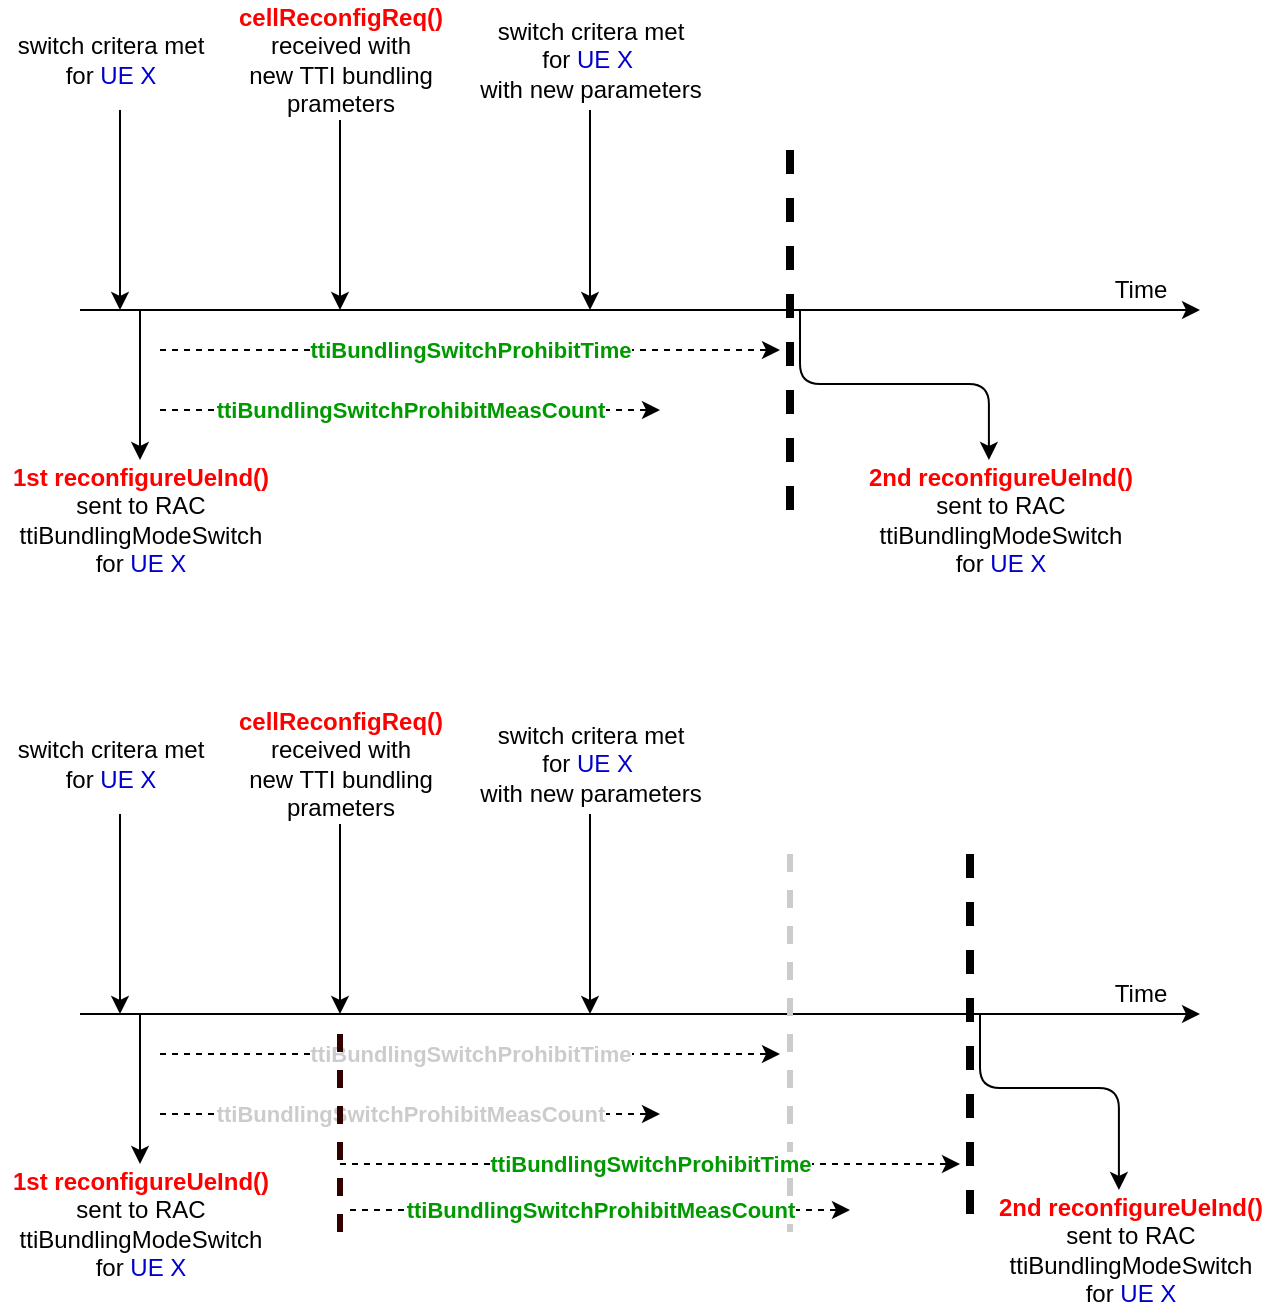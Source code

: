 <mxfile version="13.1.2" type="github">
  <diagram id="QcdAoi0KGko8-FuSthRJ" name="第 1 页">
    <mxGraphModel dx="1422" dy="842" grid="1" gridSize="10" guides="1" tooltips="1" connect="1" arrows="1" fold="1" page="1" pageScale="1" pageWidth="827" pageHeight="1169" math="0" shadow="0">
      <root>
        <mxCell id="0" />
        <mxCell id="1" parent="0" />
        <mxCell id="O6M5dlXgHGTtqDc8b6_2-1" value="" style="endArrow=classic;html=1;" parent="1" edge="1">
          <mxGeometry width="50" height="50" relative="1" as="geometry">
            <mxPoint x="110" y="400" as="sourcePoint" />
            <mxPoint x="670" y="400" as="targetPoint" />
          </mxGeometry>
        </mxCell>
        <mxCell id="O6M5dlXgHGTtqDc8b6_2-2" value="" style="edgeStyle=elbowEdgeStyle;elbow=vertical;endArrow=classic;html=1;" parent="1" target="O6M5dlXgHGTtqDc8b6_2-3" edge="1">
          <mxGeometry width="50" height="50" relative="1" as="geometry">
            <mxPoint x="140" y="400" as="sourcePoint" />
            <mxPoint x="130" y="430" as="targetPoint" />
          </mxGeometry>
        </mxCell>
        <mxCell id="O6M5dlXgHGTtqDc8b6_2-3" value="&lt;b&gt;&lt;font color=&quot;#FF0000&quot;&gt;1st reconfigureUeInd()&lt;/font&gt;&lt;/b&gt; &lt;br&gt;&lt;div&gt;sent to RAC &lt;br&gt;&lt;/div&gt;&lt;div&gt;ttiBundlingModeSwitch &lt;br&gt;&lt;/div&gt;&lt;div&gt;for &lt;font color=&quot;#0000CC&quot;&gt;UE X&lt;/font&gt;&lt;br&gt;&lt;/div&gt;" style="text;html=1;resizable=0;autosize=1;align=center;verticalAlign=middle;points=[];fillColor=none;strokeColor=none;rounded=0;rotation=0;" parent="1" vertex="1">
          <mxGeometry x="70" y="475" width="140" height="60" as="geometry" />
        </mxCell>
        <mxCell id="O6M5dlXgHGTtqDc8b6_2-5" value="" style="edgeStyle=elbowEdgeStyle;elbow=vertical;endArrow=classic;html=1;" parent="1" source="O6M5dlXgHGTtqDc8b6_2-10" edge="1">
          <mxGeometry width="50" height="50" relative="1" as="geometry">
            <mxPoint x="240" y="310" as="sourcePoint" />
            <mxPoint x="240" y="400" as="targetPoint" />
          </mxGeometry>
        </mxCell>
        <mxCell id="O6M5dlXgHGTtqDc8b6_2-7" value="&lt;font color=&quot;#009900&quot;&gt;&lt;b&gt;ttiBundlingSwitchProhibitTime&lt;/b&gt;&lt;/font&gt;" style="endArrow=classic;html=1;dashed=1;" parent="1" edge="1">
          <mxGeometry width="50" height="50" relative="1" as="geometry">
            <mxPoint x="150" y="420" as="sourcePoint" />
            <mxPoint x="460" y="420" as="targetPoint" />
          </mxGeometry>
        </mxCell>
        <mxCell id="O6M5dlXgHGTtqDc8b6_2-8" value="&lt;font color=&quot;#009900&quot;&gt;&lt;b&gt;ttiBundlingSwitchProhibitMeasCount&lt;/b&gt;&lt;/font&gt;" style="endArrow=classic;html=1;dashed=1;" parent="1" edge="1">
          <mxGeometry width="50" height="50" relative="1" as="geometry">
            <mxPoint x="150" y="450" as="sourcePoint" />
            <mxPoint x="400" y="450" as="targetPoint" />
          </mxGeometry>
        </mxCell>
        <mxCell id="O6M5dlXgHGTtqDc8b6_2-10" value="&lt;div&gt;&lt;b&gt;&lt;font color=&quot;#FF0000&quot;&gt;cellReconfigReq()&lt;/font&gt;&lt;/b&gt; &lt;br&gt;&lt;/div&gt;&lt;div&gt;received with &lt;br&gt;&lt;/div&gt;&lt;div&gt;new TTI bundling &lt;br&gt;&lt;/div&gt;&lt;div&gt;prameters &lt;br&gt;&lt;/div&gt;" style="text;html=1;resizable=0;autosize=1;align=center;verticalAlign=middle;points=[];fillColor=none;strokeColor=none;rounded=0;" parent="1" vertex="1">
          <mxGeometry x="180" y="245" width="120" height="60" as="geometry" />
        </mxCell>
        <mxCell id="O6M5dlXgHGTtqDc8b6_2-11" value="&lt;div&gt;switch critera met &lt;br&gt;&lt;/div&gt;&lt;div&gt;for &lt;font color=&quot;#0000CC&quot;&gt;UE X&lt;/font&gt;&amp;nbsp; &lt;br&gt;&lt;/div&gt;&lt;div&gt;with new parameters&lt;br&gt;&lt;/div&gt;" style="text;html=1;resizable=0;autosize=1;align=center;verticalAlign=middle;points=[];fillColor=none;strokeColor=none;rounded=0;" parent="1" vertex="1">
          <mxGeometry x="300" y="250" width="130" height="50" as="geometry" />
        </mxCell>
        <mxCell id="O6M5dlXgHGTtqDc8b6_2-12" value="" style="edgeStyle=elbowEdgeStyle;elbow=vertical;endArrow=classic;html=1;" parent="1" source="O6M5dlXgHGTtqDc8b6_2-11" edge="1">
          <mxGeometry width="50" height="50" relative="1" as="geometry">
            <mxPoint x="360" y="320" as="sourcePoint" />
            <mxPoint x="365" y="400" as="targetPoint" />
            <Array as="points">
              <mxPoint x="365" y="330" />
              <mxPoint x="380" y="360" />
              <mxPoint x="390" y="330" />
              <mxPoint x="380" y="350" />
              <mxPoint x="334" y="360" />
              <mxPoint x="520" y="350" />
              <mxPoint x="360" y="330" />
            </Array>
          </mxGeometry>
        </mxCell>
        <mxCell id="O6M5dlXgHGTtqDc8b6_2-13" value="" style="line;strokeWidth=4;direction=south;html=1;perimeter=backbonePerimeter;points=[];outlineConnect=0;dashed=1;" parent="1" vertex="1">
          <mxGeometry x="460" y="320" width="10" height="190" as="geometry" />
        </mxCell>
        <mxCell id="O6M5dlXgHGTtqDc8b6_2-15" value="" style="edgeStyle=elbowEdgeStyle;elbow=vertical;endArrow=classic;html=1;entryX=0.463;entryY=0;entryDx=0;entryDy=0;entryPerimeter=0;" parent="1" target="O6M5dlXgHGTtqDc8b6_2-16" edge="1">
          <mxGeometry width="50" height="50" relative="1" as="geometry">
            <mxPoint x="470" y="400" as="sourcePoint" />
            <mxPoint x="520" y="473" as="targetPoint" />
            <Array as="points">
              <mxPoint x="510" y="437" />
            </Array>
          </mxGeometry>
        </mxCell>
        <mxCell id="O6M5dlXgHGTtqDc8b6_2-16" value="&lt;div&gt;&lt;b&gt;&lt;font color=&quot;#FF0000&quot;&gt;2nd reconfigureUeInd()&lt;/font&gt;&lt;/b&gt; &lt;br&gt;&lt;/div&gt;&lt;div&gt;sent to RAC&lt;br&gt;&lt;/div&gt;&lt;div&gt;ttiBundlingModeSwitch&lt;br&gt;&lt;/div&gt;&lt;div&gt;for &lt;font color=&quot;#0000CC&quot;&gt;UE X&lt;/font&gt;&lt;br&gt;&lt;/div&gt;" style="text;html=1;resizable=0;autosize=1;align=center;verticalAlign=middle;points=[];fillColor=none;strokeColor=none;rounded=0;rotation=0;" parent="1" vertex="1">
          <mxGeometry x="495" y="475" width="150" height="60" as="geometry" />
        </mxCell>
        <mxCell id="O6M5dlXgHGTtqDc8b6_2-17" value="Time" style="text;html=1;resizable=0;autosize=1;align=center;verticalAlign=middle;points=[];fillColor=none;strokeColor=none;rounded=0;dashed=1;" parent="1" vertex="1">
          <mxGeometry x="620" y="380" width="40" height="20" as="geometry" />
        </mxCell>
        <mxCell id="O6M5dlXgHGTtqDc8b6_2-18" value="" style="edgeStyle=elbowEdgeStyle;elbow=vertical;endArrow=classic;html=1;" parent="1" edge="1">
          <mxGeometry width="50" height="50" relative="1" as="geometry">
            <mxPoint x="130" y="300" as="sourcePoint" />
            <mxPoint x="130" y="400" as="targetPoint" />
          </mxGeometry>
        </mxCell>
        <mxCell id="O6M5dlXgHGTtqDc8b6_2-19" value="&lt;div&gt;switch critera met&lt;/div&gt;&lt;div&gt;for &lt;font color=&quot;#0000CC&quot;&gt;UE X&lt;/font&gt;&lt;br&gt;&lt;/div&gt;" style="text;html=1;resizable=0;autosize=1;align=center;verticalAlign=middle;points=[];fillColor=none;strokeColor=none;rounded=0;" parent="1" vertex="1">
          <mxGeometry x="70" y="260" width="110" height="30" as="geometry" />
        </mxCell>
        <mxCell id="4cB0ZWH5AcActp-1L1Xb-17" value="" style="endArrow=classic;html=1;" parent="1" edge="1">
          <mxGeometry width="50" height="50" relative="1" as="geometry">
            <mxPoint x="110" y="752" as="sourcePoint" />
            <mxPoint x="670" y="752" as="targetPoint" />
          </mxGeometry>
        </mxCell>
        <mxCell id="4cB0ZWH5AcActp-1L1Xb-18" value="" style="edgeStyle=elbowEdgeStyle;elbow=vertical;endArrow=classic;html=1;" parent="1" target="4cB0ZWH5AcActp-1L1Xb-19" edge="1">
          <mxGeometry width="50" height="50" relative="1" as="geometry">
            <mxPoint x="140" y="752" as="sourcePoint" />
            <mxPoint x="130" y="782" as="targetPoint" />
          </mxGeometry>
        </mxCell>
        <mxCell id="4cB0ZWH5AcActp-1L1Xb-19" value="&lt;b&gt;&lt;font color=&quot;#FF0000&quot;&gt;1st reconfigureUeInd()&lt;/font&gt;&lt;/b&gt; &lt;br&gt;&lt;div&gt;sent to RAC &lt;br&gt;&lt;/div&gt;&lt;div&gt;ttiBundlingModeSwitch &lt;br&gt;&lt;/div&gt;&lt;div&gt;for &lt;font color=&quot;#0000CC&quot;&gt;UE X&lt;/font&gt;&lt;br&gt;&lt;/div&gt;" style="text;html=1;resizable=0;autosize=1;align=center;verticalAlign=middle;points=[];fillColor=none;strokeColor=none;rounded=0;rotation=0;" parent="1" vertex="1">
          <mxGeometry x="70" y="827" width="140" height="60" as="geometry" />
        </mxCell>
        <mxCell id="4cB0ZWH5AcActp-1L1Xb-20" value="" style="edgeStyle=elbowEdgeStyle;elbow=vertical;endArrow=classic;html=1;" parent="1" source="4cB0ZWH5AcActp-1L1Xb-23" edge="1">
          <mxGeometry width="50" height="50" relative="1" as="geometry">
            <mxPoint x="240" y="662" as="sourcePoint" />
            <mxPoint x="240" y="752" as="targetPoint" />
          </mxGeometry>
        </mxCell>
        <mxCell id="4cB0ZWH5AcActp-1L1Xb-21" value="&lt;font color=&quot;#CCCCCC&quot;&gt;&lt;b&gt;ttiBundlingSwitchProhibitTime&lt;/b&gt;&lt;/font&gt;" style="endArrow=classic;html=1;dashed=1;" parent="1" edge="1">
          <mxGeometry width="50" height="50" relative="1" as="geometry">
            <mxPoint x="150" y="772" as="sourcePoint" />
            <mxPoint x="460" y="772" as="targetPoint" />
          </mxGeometry>
        </mxCell>
        <mxCell id="4cB0ZWH5AcActp-1L1Xb-22" value="&lt;font color=&quot;#CCCCCC&quot;&gt;&lt;b&gt;ttiBundlingSwitchProhibitMeasCount&lt;/b&gt;&lt;/font&gt;" style="endArrow=classic;html=1;dashed=1;" parent="1" edge="1">
          <mxGeometry width="50" height="50" relative="1" as="geometry">
            <mxPoint x="150" y="802" as="sourcePoint" />
            <mxPoint x="400" y="802" as="targetPoint" />
          </mxGeometry>
        </mxCell>
        <mxCell id="4cB0ZWH5AcActp-1L1Xb-23" value="&lt;div&gt;&lt;b&gt;&lt;font color=&quot;#FF0000&quot;&gt;cellReconfigReq()&lt;/font&gt;&lt;/b&gt; &lt;br&gt;&lt;/div&gt;&lt;div&gt;received with &lt;br&gt;&lt;/div&gt;&lt;div&gt;new TTI bundling &lt;br&gt;&lt;/div&gt;&lt;div&gt;prameters &lt;br&gt;&lt;/div&gt;" style="text;html=1;resizable=0;autosize=1;align=center;verticalAlign=middle;points=[];fillColor=none;strokeColor=none;rounded=0;" parent="1" vertex="1">
          <mxGeometry x="180" y="597" width="120" height="60" as="geometry" />
        </mxCell>
        <mxCell id="4cB0ZWH5AcActp-1L1Xb-24" value="&lt;div&gt;switch critera met &lt;br&gt;&lt;/div&gt;&lt;div&gt;for &lt;font color=&quot;#0000CC&quot;&gt;UE X&lt;/font&gt;&amp;nbsp; &lt;br&gt;&lt;/div&gt;&lt;div&gt;with new parameters&lt;br&gt;&lt;/div&gt;" style="text;html=1;resizable=0;autosize=1;align=center;verticalAlign=middle;points=[];fillColor=none;strokeColor=none;rounded=0;" parent="1" vertex="1">
          <mxGeometry x="300" y="602" width="130" height="50" as="geometry" />
        </mxCell>
        <mxCell id="4cB0ZWH5AcActp-1L1Xb-25" value="" style="edgeStyle=elbowEdgeStyle;elbow=vertical;endArrow=classic;html=1;" parent="1" source="4cB0ZWH5AcActp-1L1Xb-24" edge="1">
          <mxGeometry width="50" height="50" relative="1" as="geometry">
            <mxPoint x="360" y="672" as="sourcePoint" />
            <mxPoint x="365" y="752" as="targetPoint" />
            <Array as="points">
              <mxPoint x="365" y="682" />
              <mxPoint x="380" y="712" />
              <mxPoint x="390" y="682" />
              <mxPoint x="380" y="702" />
              <mxPoint x="334" y="712" />
              <mxPoint x="520" y="702" />
              <mxPoint x="360" y="682" />
            </Array>
          </mxGeometry>
        </mxCell>
        <mxCell id="4cB0ZWH5AcActp-1L1Xb-26" value="" style="line;strokeWidth=3;direction=south;html=1;perimeter=backbonePerimeter;points=[];outlineConnect=0;dashed=1;strokeColor=#CCCCCC;" parent="1" vertex="1">
          <mxGeometry x="460" y="672" width="10" height="190" as="geometry" />
        </mxCell>
        <mxCell id="4cB0ZWH5AcActp-1L1Xb-27" value="" style="edgeStyle=elbowEdgeStyle;elbow=vertical;endArrow=classic;html=1;entryX=0.463;entryY=0;entryDx=0;entryDy=0;entryPerimeter=0;" parent="1" target="4cB0ZWH5AcActp-1L1Xb-28" edge="1">
          <mxGeometry width="50" height="50" relative="1" as="geometry">
            <mxPoint x="560" y="752" as="sourcePoint" />
            <mxPoint x="520" y="825" as="targetPoint" />
            <Array as="points">
              <mxPoint x="510" y="789" />
            </Array>
          </mxGeometry>
        </mxCell>
        <mxCell id="4cB0ZWH5AcActp-1L1Xb-28" value="&lt;div&gt;&lt;b&gt;&lt;font color=&quot;#FF0000&quot;&gt;2nd reconfigureUeInd()&lt;/font&gt;&lt;/b&gt; &lt;br&gt;&lt;/div&gt;&lt;div&gt;sent to RAC&lt;br&gt;&lt;/div&gt;&lt;div&gt;ttiBundlingModeSwitch&lt;br&gt;&lt;/div&gt;&lt;div&gt;for &lt;font color=&quot;#0000CC&quot;&gt;UE X&lt;/font&gt;&lt;br&gt;&lt;/div&gt;" style="text;html=1;resizable=0;autosize=1;align=center;verticalAlign=middle;points=[];fillColor=none;strokeColor=none;rounded=0;rotation=0;" parent="1" vertex="1">
          <mxGeometry x="560" y="840" width="150" height="60" as="geometry" />
        </mxCell>
        <mxCell id="4cB0ZWH5AcActp-1L1Xb-29" value="Time" style="text;html=1;resizable=0;autosize=1;align=center;verticalAlign=middle;points=[];fillColor=none;strokeColor=none;rounded=0;dashed=1;" parent="1" vertex="1">
          <mxGeometry x="620" y="732" width="40" height="20" as="geometry" />
        </mxCell>
        <mxCell id="4cB0ZWH5AcActp-1L1Xb-30" value="" style="edgeStyle=elbowEdgeStyle;elbow=vertical;endArrow=classic;html=1;" parent="1" edge="1">
          <mxGeometry width="50" height="50" relative="1" as="geometry">
            <mxPoint x="130" y="652" as="sourcePoint" />
            <mxPoint x="130" y="752" as="targetPoint" />
          </mxGeometry>
        </mxCell>
        <mxCell id="4cB0ZWH5AcActp-1L1Xb-31" value="&lt;div&gt;switch critera met&lt;/div&gt;&lt;div&gt;for &lt;font color=&quot;#0000CC&quot;&gt;UE X&lt;/font&gt;&lt;br&gt;&lt;/div&gt;" style="text;html=1;resizable=0;autosize=1;align=center;verticalAlign=middle;points=[];fillColor=none;strokeColor=none;rounded=0;" parent="1" vertex="1">
          <mxGeometry x="70" y="612" width="110" height="30" as="geometry" />
        </mxCell>
        <mxCell id="4cB0ZWH5AcActp-1L1Xb-32" value="" style="line;strokeWidth=3;direction=south;html=1;perimeter=backbonePerimeter;points=[];outlineConnect=0;dashed=1;strokeColor=#330000;" parent="1" vertex="1">
          <mxGeometry x="235" y="762" width="10" height="108" as="geometry" />
        </mxCell>
        <mxCell id="4cB0ZWH5AcActp-1L1Xb-33" value="&lt;font color=&quot;#009900&quot;&gt;&lt;b&gt;ttiBundlingSwitchProhibitTime&lt;/b&gt;&lt;/font&gt;" style="endArrow=classic;html=1;dashed=1;" parent="1" edge="1">
          <mxGeometry width="50" height="50" relative="1" as="geometry">
            <mxPoint x="240" y="827" as="sourcePoint" />
            <mxPoint x="550" y="827" as="targetPoint" />
          </mxGeometry>
        </mxCell>
        <mxCell id="4cB0ZWH5AcActp-1L1Xb-34" value="&lt;font color=&quot;#009900&quot;&gt;&lt;b&gt;ttiBundlingSwitchProhibitMeasCount&lt;/b&gt;&lt;/font&gt;" style="endArrow=classic;html=1;dashed=1;" parent="1" edge="1">
          <mxGeometry width="50" height="50" relative="1" as="geometry">
            <mxPoint x="245" y="850" as="sourcePoint" />
            <mxPoint x="495" y="850" as="targetPoint" />
          </mxGeometry>
        </mxCell>
        <mxCell id="4cB0ZWH5AcActp-1L1Xb-35" value="" style="line;strokeWidth=4;direction=south;html=1;perimeter=backbonePerimeter;points=[];outlineConnect=0;dashed=1;" parent="1" vertex="1">
          <mxGeometry x="550" y="672" width="10" height="190" as="geometry" />
        </mxCell>
      </root>
    </mxGraphModel>
  </diagram>
</mxfile>
